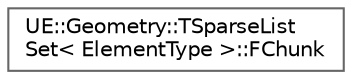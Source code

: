 digraph "Graphical Class Hierarchy"
{
 // INTERACTIVE_SVG=YES
 // LATEX_PDF_SIZE
  bgcolor="transparent";
  edge [fontname=Helvetica,fontsize=10,labelfontname=Helvetica,labelfontsize=10];
  node [fontname=Helvetica,fontsize=10,shape=box,height=0.2,width=0.4];
  rankdir="LR";
  Node0 [id="Node000000",label="UE::Geometry::TSparseList\lSet\< ElementType \>::FChunk",height=0.2,width=0.4,color="grey40", fillcolor="white", style="filled",URL="$d2/d7d/structUE_1_1Geometry_1_1TSparseListSet_1_1FChunk.html",tooltip=" "];
}
